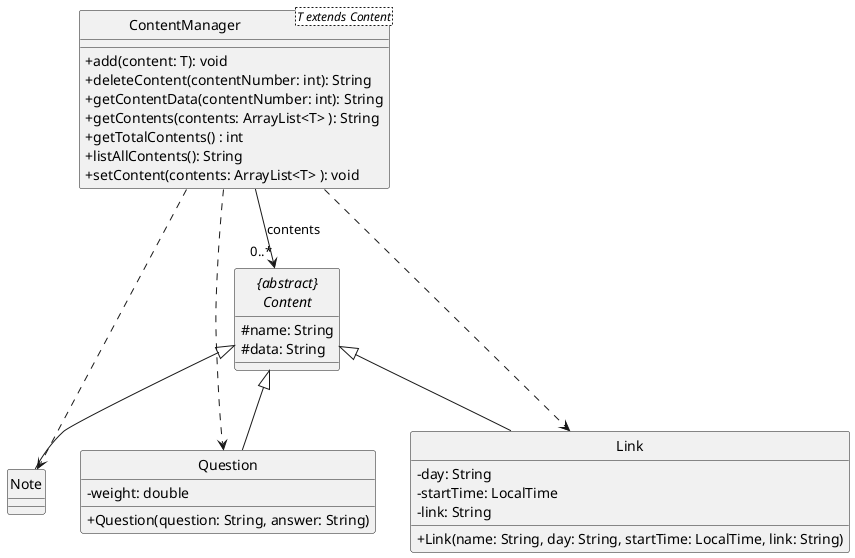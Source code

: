 @startuml
skinparam classAttributeIconSize 0
hide circle

Content <|-- Note
Content <|-- Link
Content <|-- Question

ContentManager  --> "0..*" Content : contents
ContentManager ..>  Note
ContentManager ..>  Link
ContentManager ..> Question


!startsub CONTENTMANAGER
class ContentManager <T extends Content> {
  + add(content: T): void
  + deleteContent(contentNumber: int): String
  + getContentData(contentNumber: int): String
  + getContents(contents: ArrayList<T> ): String
  + getTotalContents() : int
  + listAllContents(): String
  + setContent(contents: ArrayList<T> ): void
}
!endsub

abstract class "{abstract}\nContent" as Content{
  # name: String
  # data: String
}

class Link {
  - day: String
  - startTime: LocalTime
  - link: String
  + Link(name: String, day: String, startTime: LocalTime, link: String)
}

class Note

class Question {
   - weight: double
   + Question(question: String, answer: String)
}
@enduml